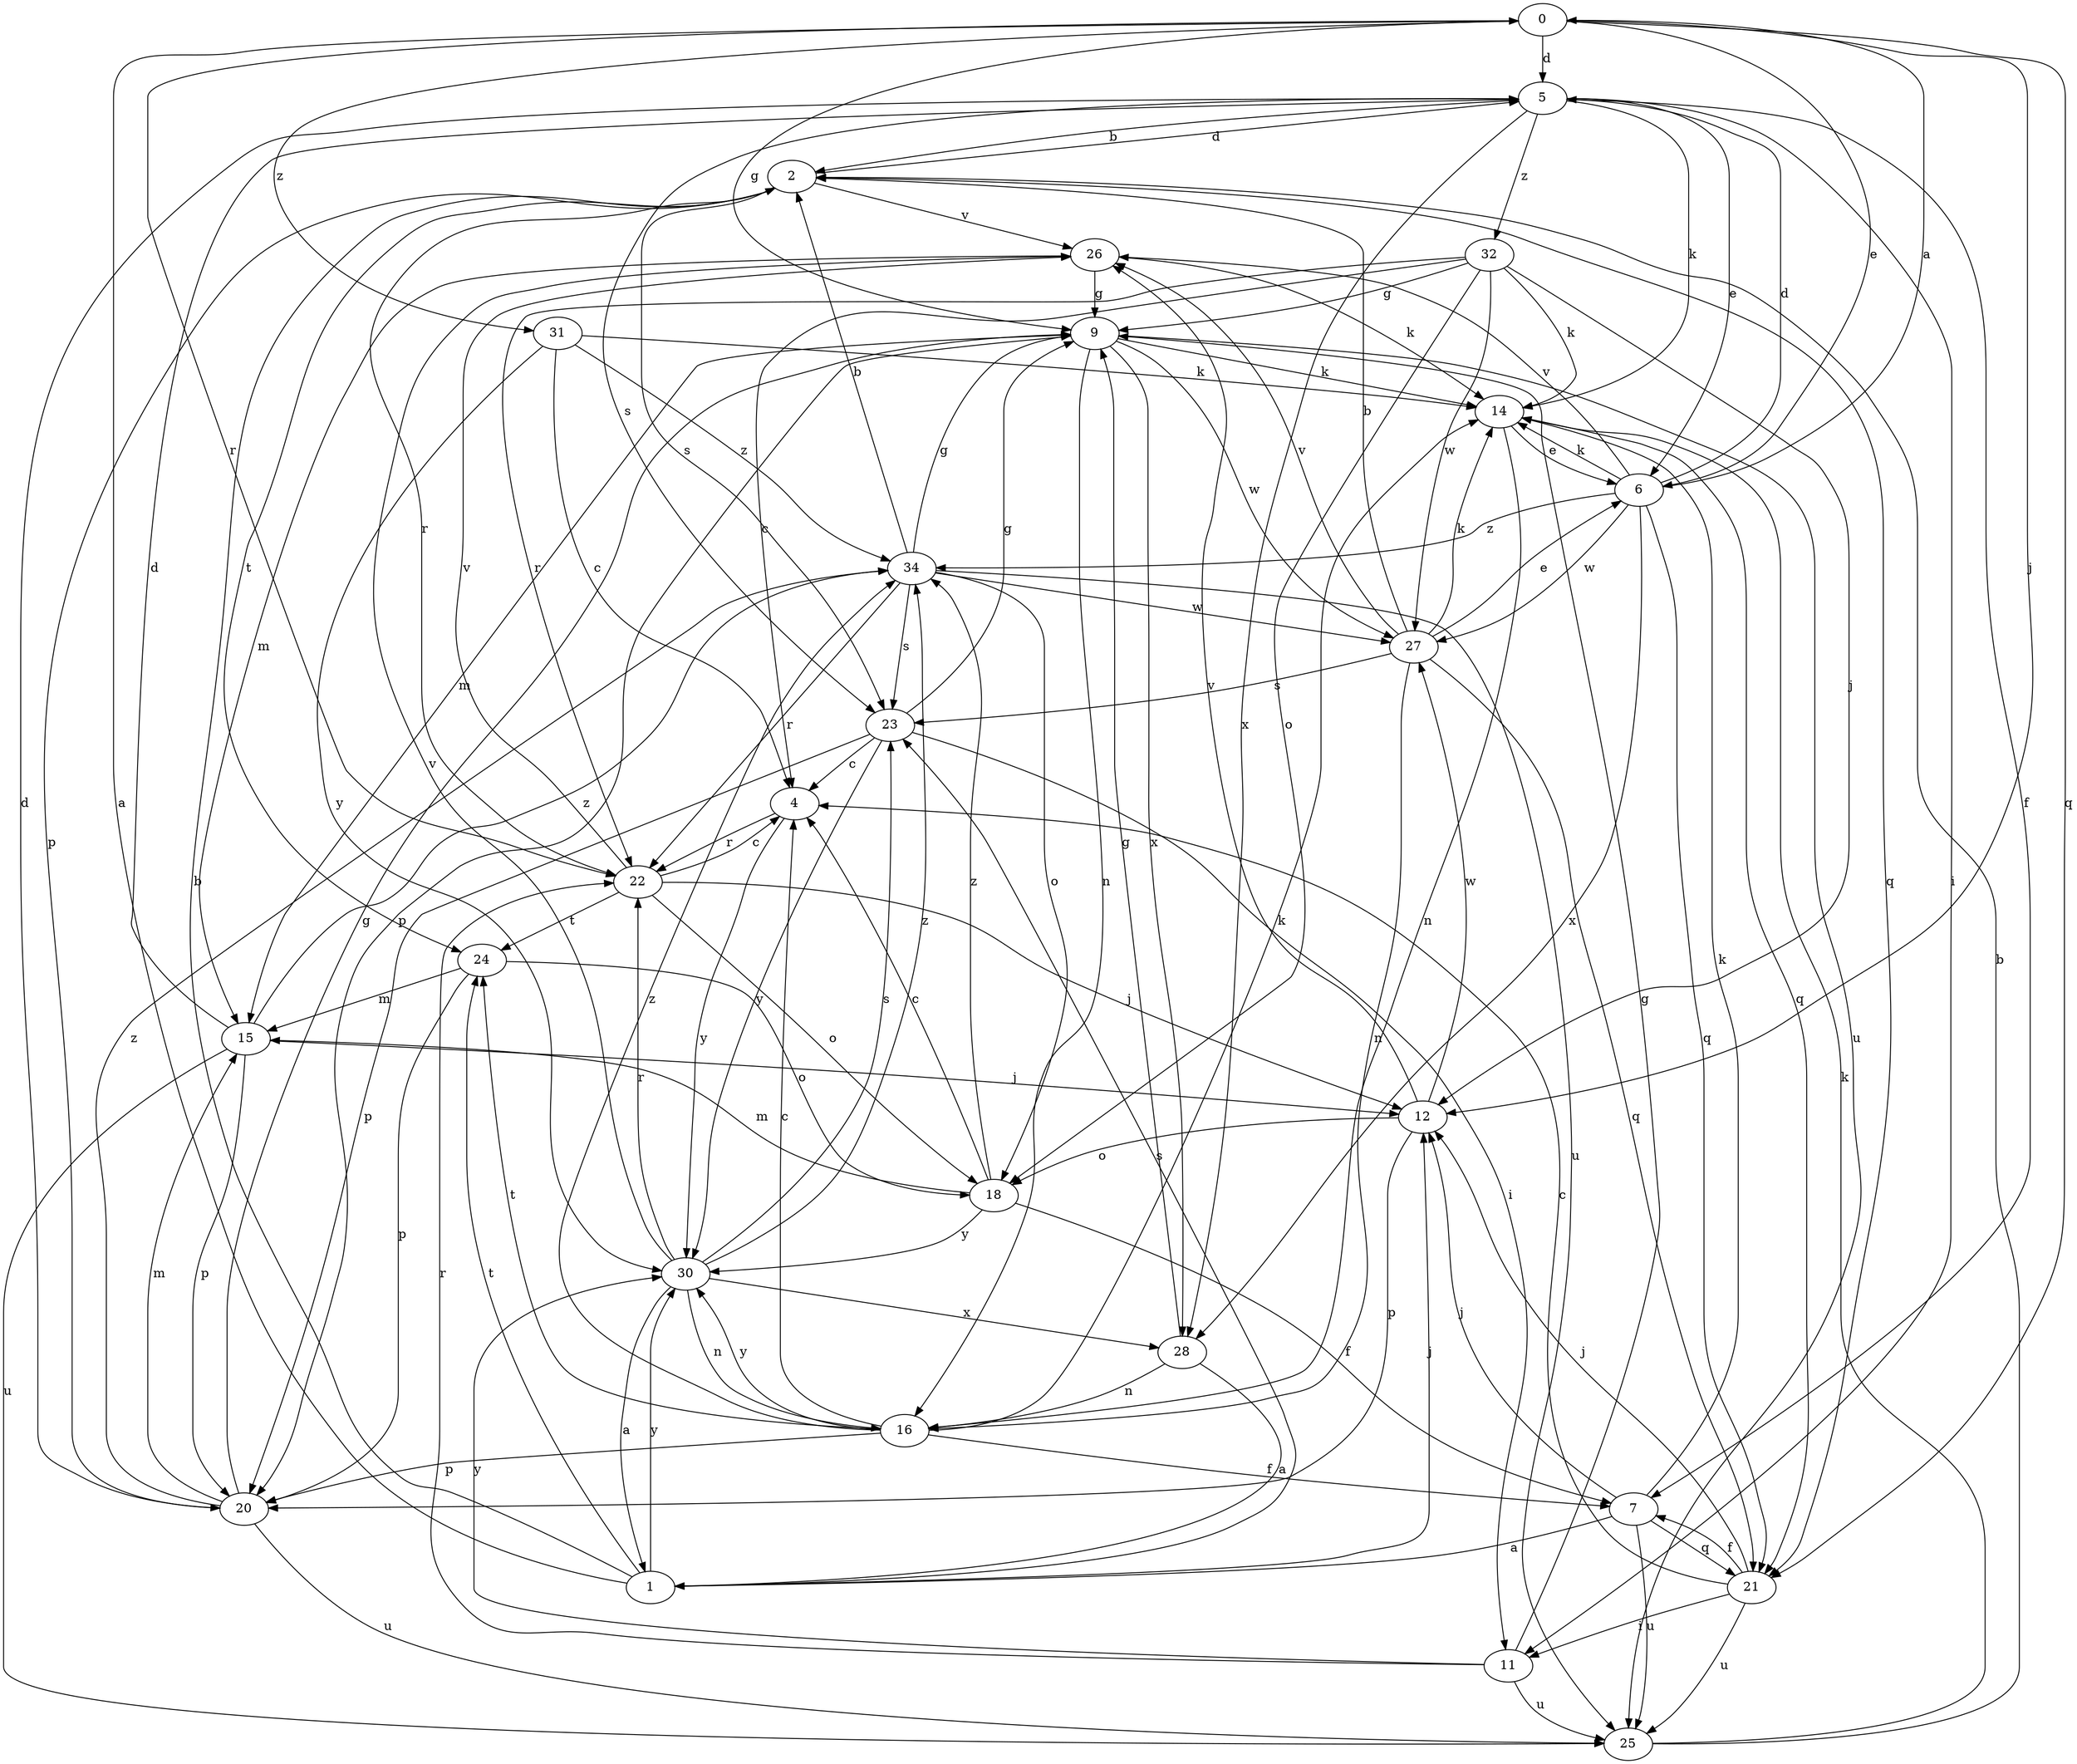 strict digraph  {
0;
1;
2;
4;
5;
6;
7;
9;
11;
12;
14;
15;
16;
18;
20;
21;
22;
23;
24;
25;
26;
27;
28;
30;
31;
32;
34;
0 -> 5  [label=d];
0 -> 6  [label=e];
0 -> 9  [label=g];
0 -> 12  [label=j];
0 -> 21  [label=q];
0 -> 22  [label=r];
0 -> 31  [label=z];
1 -> 0  [label=a];
1 -> 2  [label=b];
1 -> 12  [label=j];
1 -> 23  [label=s];
1 -> 24  [label=t];
1 -> 30  [label=y];
2 -> 5  [label=d];
2 -> 20  [label=p];
2 -> 21  [label=q];
2 -> 22  [label=r];
2 -> 23  [label=s];
2 -> 24  [label=t];
2 -> 26  [label=v];
4 -> 22  [label=r];
4 -> 30  [label=y];
5 -> 2  [label=b];
5 -> 6  [label=e];
5 -> 7  [label=f];
5 -> 11  [label=i];
5 -> 14  [label=k];
5 -> 23  [label=s];
5 -> 28  [label=x];
5 -> 32  [label=z];
6 -> 0  [label=a];
6 -> 5  [label=d];
6 -> 14  [label=k];
6 -> 21  [label=q];
6 -> 26  [label=v];
6 -> 27  [label=w];
6 -> 28  [label=x];
6 -> 34  [label=z];
7 -> 1  [label=a];
7 -> 12  [label=j];
7 -> 14  [label=k];
7 -> 21  [label=q];
7 -> 25  [label=u];
9 -> 14  [label=k];
9 -> 15  [label=m];
9 -> 16  [label=n];
9 -> 20  [label=p];
9 -> 25  [label=u];
9 -> 27  [label=w];
9 -> 28  [label=x];
11 -> 9  [label=g];
11 -> 22  [label=r];
11 -> 25  [label=u];
11 -> 30  [label=y];
12 -> 18  [label=o];
12 -> 20  [label=p];
12 -> 26  [label=v];
12 -> 27  [label=w];
14 -> 6  [label=e];
14 -> 16  [label=n];
14 -> 21  [label=q];
15 -> 5  [label=d];
15 -> 12  [label=j];
15 -> 20  [label=p];
15 -> 25  [label=u];
15 -> 34  [label=z];
16 -> 4  [label=c];
16 -> 7  [label=f];
16 -> 14  [label=k];
16 -> 20  [label=p];
16 -> 24  [label=t];
16 -> 30  [label=y];
16 -> 34  [label=z];
18 -> 4  [label=c];
18 -> 7  [label=f];
18 -> 15  [label=m];
18 -> 30  [label=y];
18 -> 34  [label=z];
20 -> 5  [label=d];
20 -> 9  [label=g];
20 -> 15  [label=m];
20 -> 25  [label=u];
20 -> 34  [label=z];
21 -> 4  [label=c];
21 -> 7  [label=f];
21 -> 11  [label=i];
21 -> 12  [label=j];
21 -> 25  [label=u];
22 -> 4  [label=c];
22 -> 12  [label=j];
22 -> 18  [label=o];
22 -> 24  [label=t];
22 -> 26  [label=v];
23 -> 4  [label=c];
23 -> 9  [label=g];
23 -> 11  [label=i];
23 -> 20  [label=p];
23 -> 30  [label=y];
24 -> 15  [label=m];
24 -> 18  [label=o];
24 -> 20  [label=p];
25 -> 2  [label=b];
25 -> 14  [label=k];
26 -> 9  [label=g];
26 -> 14  [label=k];
26 -> 15  [label=m];
27 -> 2  [label=b];
27 -> 6  [label=e];
27 -> 14  [label=k];
27 -> 16  [label=n];
27 -> 21  [label=q];
27 -> 23  [label=s];
27 -> 26  [label=v];
28 -> 1  [label=a];
28 -> 9  [label=g];
28 -> 16  [label=n];
30 -> 1  [label=a];
30 -> 16  [label=n];
30 -> 22  [label=r];
30 -> 23  [label=s];
30 -> 26  [label=v];
30 -> 28  [label=x];
30 -> 34  [label=z];
31 -> 4  [label=c];
31 -> 14  [label=k];
31 -> 30  [label=y];
31 -> 34  [label=z];
32 -> 4  [label=c];
32 -> 9  [label=g];
32 -> 12  [label=j];
32 -> 14  [label=k];
32 -> 18  [label=o];
32 -> 22  [label=r];
32 -> 27  [label=w];
34 -> 2  [label=b];
34 -> 9  [label=g];
34 -> 18  [label=o];
34 -> 22  [label=r];
34 -> 23  [label=s];
34 -> 25  [label=u];
34 -> 27  [label=w];
}
